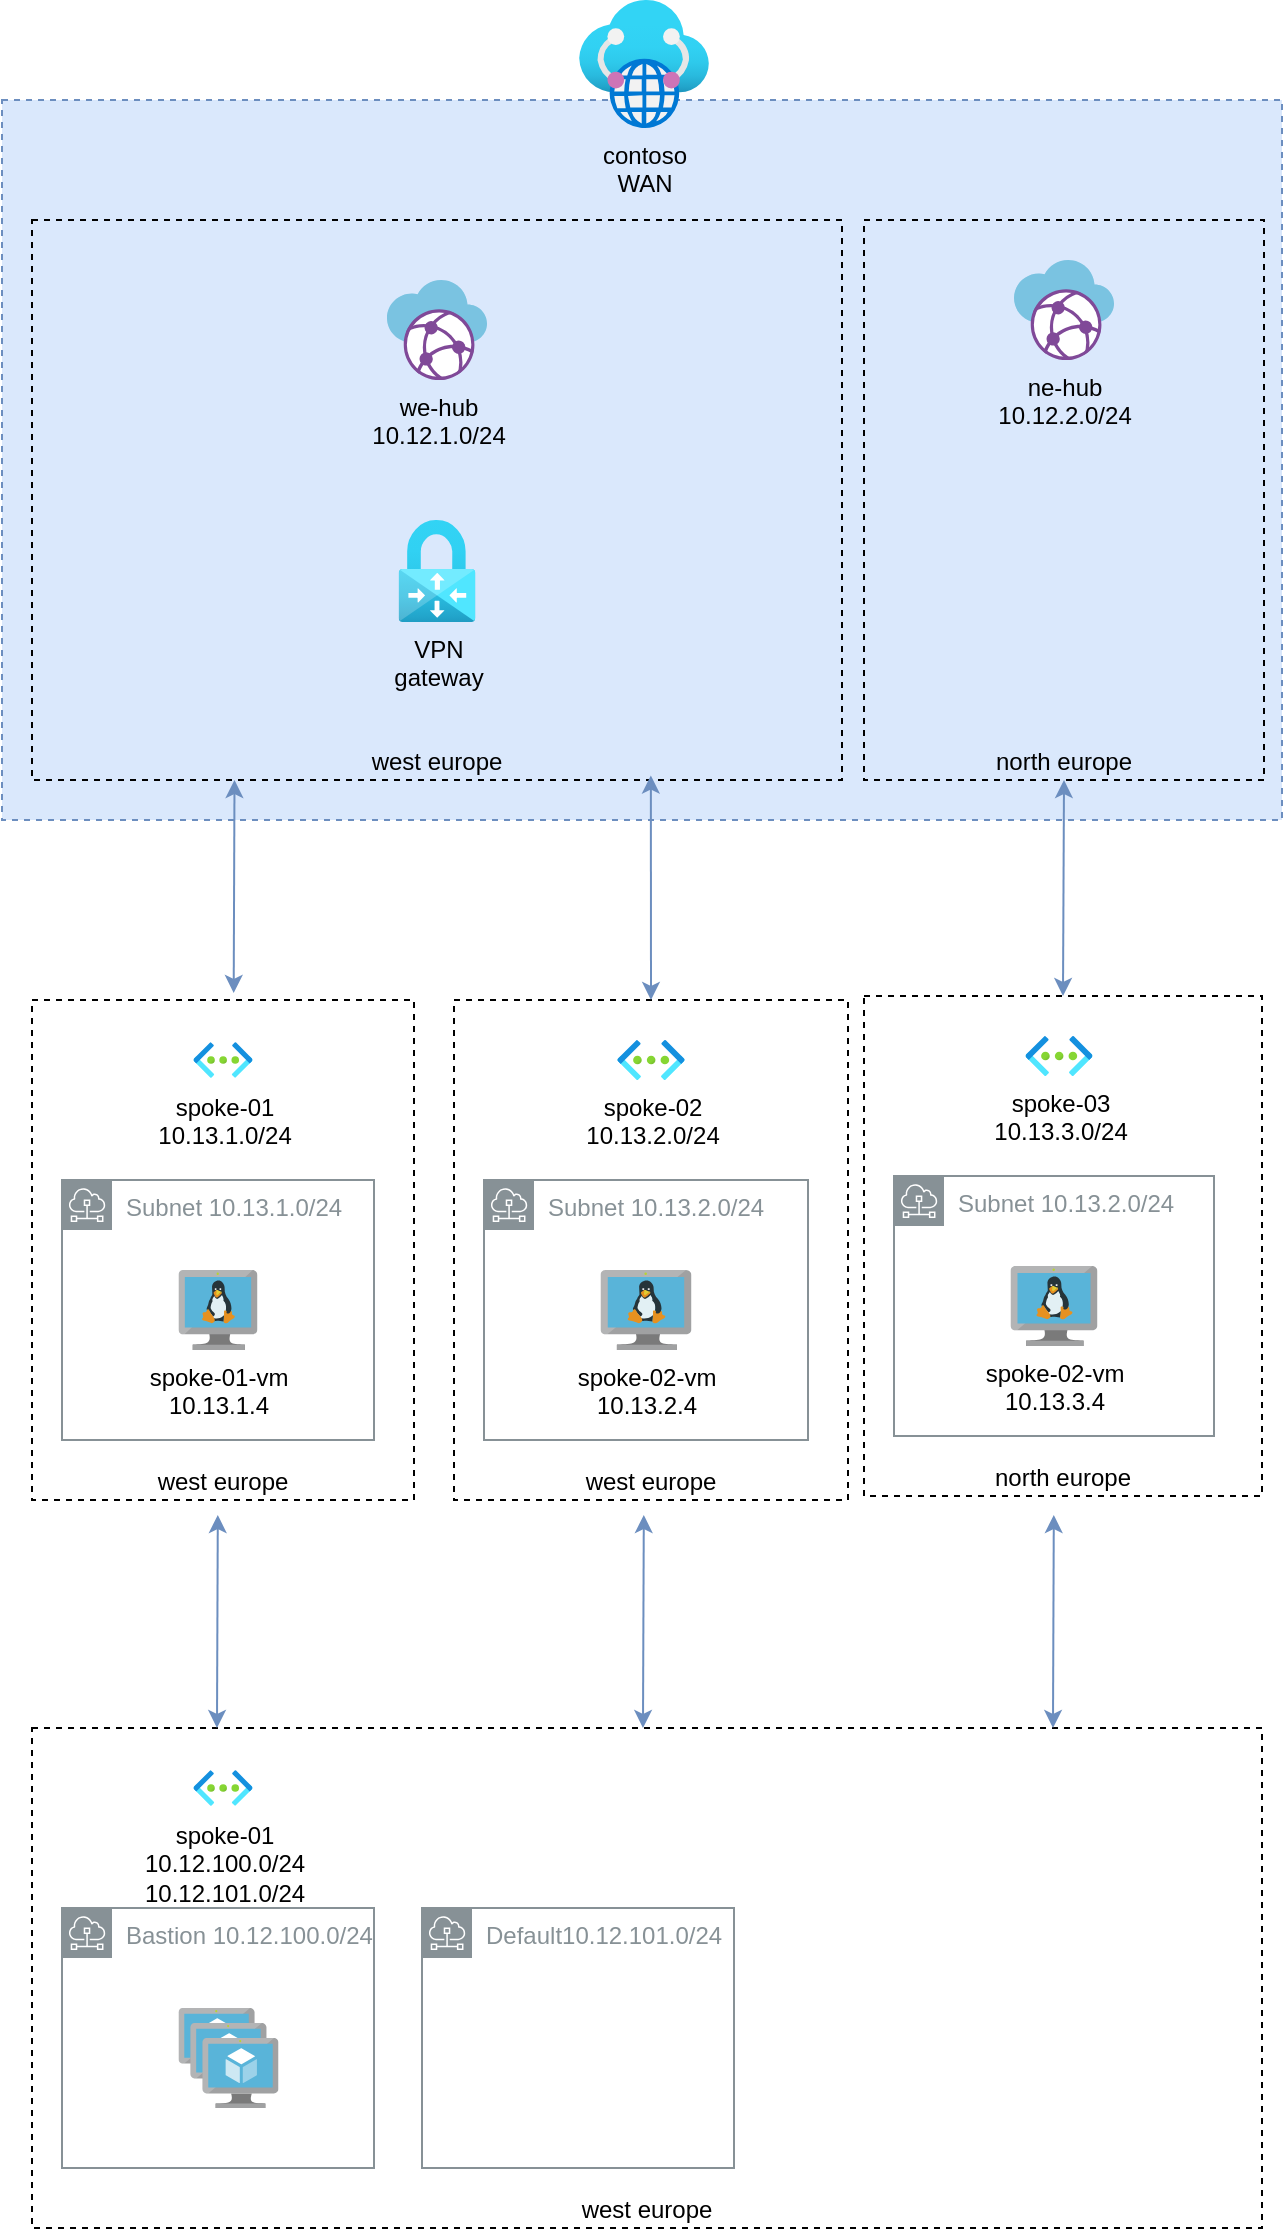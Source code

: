 <mxfile version="16.5.1" type="device"><diagram id="aPiT-PGSKgs39lGWBKkV" name="Page-1"><mxGraphModel dx="1144" dy="653" grid="1" gridSize="10" guides="1" tooltips="1" connect="1" arrows="1" fold="1" page="1" pageScale="1" pageWidth="827" pageHeight="1169" math="0" shadow="0"><root><mxCell id="0"/><mxCell id="1" parent="0"/><mxCell id="bsmPjeTT9gQ6tpzZUVyZ-22" value="" style="rounded=0;whiteSpace=wrap;html=1;dashed=1;fillColor=#dae8fc;strokeColor=#6c8ebf;labelBackgroundColor=none;" parent="1" vertex="1"><mxGeometry x="90" y="340" width="640" height="360" as="geometry"/></mxCell><mxCell id="bsmPjeTT9gQ6tpzZUVyZ-11" value="west europe" style="rounded=0;whiteSpace=wrap;html=1;dashed=1;fillColor=none;align=center;verticalAlign=bottom;labelBackgroundColor=none;" parent="1" vertex="1"><mxGeometry x="105" y="790" width="191" height="250" as="geometry"/></mxCell><mxCell id="bsmPjeTT9gQ6tpzZUVyZ-6" value="west europe" style="rounded=0;whiteSpace=wrap;html=1;dashed=1;fillColor=none;align=center;verticalAlign=bottom;labelBackgroundColor=none;" parent="1" vertex="1"><mxGeometry x="105" y="400" width="405" height="280" as="geometry"/></mxCell><mxCell id="bsmPjeTT9gQ6tpzZUVyZ-1" value="contoso&lt;br&gt;WAN" style="aspect=fixed;html=1;points=[];align=center;image;fontSize=12;image=img/lib/azure2/networking/Virtual_WANs.svg;labelBackgroundColor=none;" parent="1" vertex="1"><mxGeometry x="378.5" y="290" width="65" height="64" as="geometry"/></mxCell><mxCell id="bsmPjeTT9gQ6tpzZUVyZ-3" value="VPN &lt;br&gt;gateway" style="aspect=fixed;html=1;points=[];align=center;image;fontSize=12;image=img/lib/azure2/networking/Virtual_Network_Gateways.svg;labelBackgroundColor=none;" parent="1" vertex="1"><mxGeometry x="288.29" y="550" width="38.43" height="51" as="geometry"/></mxCell><mxCell id="bsmPjeTT9gQ6tpzZUVyZ-4" value="we-hub&lt;br&gt;10.12.1.0/24" style="sketch=0;aspect=fixed;html=1;points=[];align=center;image;fontSize=12;image=img/lib/mscae/Virtual_WANs.svg;labelBackgroundColor=none;" parent="1" vertex="1"><mxGeometry x="282.5" y="430" width="50" height="50" as="geometry"/></mxCell><mxCell id="bsmPjeTT9gQ6tpzZUVyZ-7" value="north europe" style="rounded=0;whiteSpace=wrap;html=1;dashed=1;fillColor=none;align=center;verticalAlign=bottom;labelBackgroundColor=none;" parent="1" vertex="1"><mxGeometry x="521" y="400" width="200" height="280" as="geometry"/></mxCell><mxCell id="bsmPjeTT9gQ6tpzZUVyZ-9" value="ne-hub&lt;br&gt;10.12.2.0/24" style="sketch=0;aspect=fixed;html=1;points=[];align=center;image;fontSize=12;image=img/lib/mscae/Virtual_WANs.svg;labelBackgroundColor=none;" parent="1" vertex="1"><mxGeometry x="596" y="420" width="50" height="50" as="geometry"/></mxCell><mxCell id="bsmPjeTT9gQ6tpzZUVyZ-10" value="spoke-01&lt;br&gt;10.13.1.0/24" style="aspect=fixed;html=1;points=[];align=center;image;fontSize=12;image=img/lib/azure2/networking/Virtual_Networks.svg;dashed=1;fillColor=none;labelBackgroundColor=none;" parent="1" vertex="1"><mxGeometry x="185.75" y="810" width="29.5" height="20" as="geometry"/></mxCell><mxCell id="bsmPjeTT9gQ6tpzZUVyZ-12" value="Subnet 10.13.1.0/24" style="sketch=0;outlineConnect=0;gradientColor=none;html=1;whiteSpace=wrap;fontSize=12;fontStyle=0;shape=mxgraph.aws4.group;grIcon=mxgraph.aws4.group_subnet;strokeColor=#879196;fillColor=none;verticalAlign=top;align=left;spacingLeft=30;fontColor=#879196;dashed=0;labelBackgroundColor=none;" parent="1" vertex="1"><mxGeometry x="120" y="880" width="156" height="130" as="geometry"/></mxCell><mxCell id="bsmPjeTT9gQ6tpzZUVyZ-13" value="spoke-01-vm&lt;br&gt;10.13.1.4" style="sketch=0;aspect=fixed;html=1;points=[];align=center;image;fontSize=12;image=img/lib/mscae/VM_Linux.svg;dashed=1;fillColor=none;labelBackgroundColor=none;" parent="1" vertex="1"><mxGeometry x="178.26" y="925" width="39.48" height="40" as="geometry"/></mxCell><mxCell id="bsmPjeTT9gQ6tpzZUVyZ-14" value="west europe" style="rounded=0;whiteSpace=wrap;html=1;dashed=1;fillColor=none;align=center;verticalAlign=bottom;labelBackgroundColor=none;" parent="1" vertex="1"><mxGeometry x="316" y="790" width="197" height="250" as="geometry"/></mxCell><mxCell id="bsmPjeTT9gQ6tpzZUVyZ-15" value="spoke-02&lt;br&gt;10.13.2.0/24" style="aspect=fixed;html=1;points=[];align=center;image;fontSize=12;image=img/lib/azure2/networking/Virtual_Networks.svg;dashed=1;fillColor=none;labelBackgroundColor=none;" parent="1" vertex="1"><mxGeometry x="396.75" y="810" width="35.5" height="20" as="geometry"/></mxCell><mxCell id="bsmPjeTT9gQ6tpzZUVyZ-16" value="Subnet 10.13.2.0/24" style="sketch=0;outlineConnect=0;gradientColor=none;html=1;whiteSpace=wrap;fontSize=12;fontStyle=0;shape=mxgraph.aws4.group;grIcon=mxgraph.aws4.group_subnet;strokeColor=#879196;fillColor=none;verticalAlign=top;align=left;spacingLeft=30;fontColor=#879196;dashed=0;labelBackgroundColor=none;" parent="1" vertex="1"><mxGeometry x="331" y="880" width="162" height="130" as="geometry"/></mxCell><mxCell id="bsmPjeTT9gQ6tpzZUVyZ-17" value="spoke-02-vm&lt;br&gt;10.13.2.4" style="sketch=0;aspect=fixed;html=1;points=[];align=center;image;fontSize=12;image=img/lib/mscae/VM_Linux.svg;dashed=1;fillColor=none;labelBackgroundColor=none;" parent="1" vertex="1"><mxGeometry x="389.26" y="925" width="45.48" height="40" as="geometry"/></mxCell><mxCell id="bsmPjeTT9gQ6tpzZUVyZ-18" value="north europe" style="rounded=0;whiteSpace=wrap;html=1;dashed=1;fillColor=none;align=center;verticalAlign=bottom;labelBackgroundColor=none;" parent="1" vertex="1"><mxGeometry x="521" y="788" width="199" height="250" as="geometry"/></mxCell><mxCell id="bsmPjeTT9gQ6tpzZUVyZ-19" value="spoke-03&lt;br&gt;10.13.3.0/24" style="aspect=fixed;html=1;points=[];align=center;image;fontSize=12;image=img/lib/azure2/networking/Virtual_Networks.svg;dashed=1;fillColor=none;labelBackgroundColor=none;" parent="1" vertex="1"><mxGeometry x="601.75" y="808" width="33.5" height="20" as="geometry"/></mxCell><mxCell id="bsmPjeTT9gQ6tpzZUVyZ-20" value="Subnet 10.13.2.0/24" style="sketch=0;outlineConnect=0;gradientColor=none;html=1;whiteSpace=wrap;fontSize=12;fontStyle=0;shape=mxgraph.aws4.group;grIcon=mxgraph.aws4.group_subnet;strokeColor=#879196;fillColor=none;verticalAlign=top;align=left;spacingLeft=30;fontColor=#879196;dashed=0;labelBackgroundColor=none;" parent="1" vertex="1"><mxGeometry x="536" y="878" width="160" height="130" as="geometry"/></mxCell><mxCell id="bsmPjeTT9gQ6tpzZUVyZ-21" value="spoke-02-vm&lt;br&gt;10.13.3.4" style="sketch=0;aspect=fixed;html=1;points=[];align=center;image;fontSize=12;image=img/lib/mscae/VM_Linux.svg;dashed=1;fillColor=none;labelBackgroundColor=none;" parent="1" vertex="1"><mxGeometry x="594.26" y="923" width="43.48" height="40" as="geometry"/></mxCell><mxCell id="bsmPjeTT9gQ6tpzZUVyZ-24" value="" style="endArrow=classic;startArrow=classic;html=1;rounded=0;exitX=0.528;exitY=-0.014;exitDx=0;exitDy=0;exitPerimeter=0;entryX=0.25;entryY=1;entryDx=0;entryDy=0;fillColor=#dae8fc;strokeColor=#6c8ebf;" parent="1" source="bsmPjeTT9gQ6tpzZUVyZ-11" target="bsmPjeTT9gQ6tpzZUVyZ-6" edge="1"><mxGeometry width="50" height="50" relative="1" as="geometry"><mxPoint x="400" y="720" as="sourcePoint"/><mxPoint x="450" y="670" as="targetPoint"/></mxGeometry></mxCell><mxCell id="bsmPjeTT9gQ6tpzZUVyZ-25" value="" style="endArrow=classic;startArrow=classic;html=1;rounded=0;exitX=0.5;exitY=0;exitDx=0;exitDy=0;entryX=0.764;entryY=0.992;entryDx=0;entryDy=0;entryPerimeter=0;fillColor=#dae8fc;strokeColor=#6c8ebf;" parent="1" source="bsmPjeTT9gQ6tpzZUVyZ-14" target="bsmPjeTT9gQ6tpzZUVyZ-6" edge="1"><mxGeometry width="50" height="50" relative="1" as="geometry"><mxPoint x="218.35" y="793.25" as="sourcePoint"/><mxPoint x="216.25" y="690" as="targetPoint"/></mxGeometry></mxCell><mxCell id="bsmPjeTT9gQ6tpzZUVyZ-26" value="" style="endArrow=classic;startArrow=classic;html=1;rounded=0;exitX=0.5;exitY=0;exitDx=0;exitDy=0;entryX=0.5;entryY=1;entryDx=0;entryDy=0;fillColor=#dae8fc;strokeColor=#6c8ebf;" parent="1" source="bsmPjeTT9gQ6tpzZUVyZ-18" target="bsmPjeTT9gQ6tpzZUVyZ-7" edge="1"><mxGeometry width="50" height="50" relative="1" as="geometry"><mxPoint x="424.5" y="800" as="sourcePoint"/><mxPoint x="424.42" y="687.76" as="targetPoint"/></mxGeometry></mxCell><mxCell id="R3BaY_sP8YUgwFMGayth-1" value="west europe" style="rounded=0;whiteSpace=wrap;html=1;dashed=1;fillColor=none;align=center;verticalAlign=bottom;labelBackgroundColor=none;" vertex="1" parent="1"><mxGeometry x="105" y="1154" width="615" height="250" as="geometry"/></mxCell><mxCell id="R3BaY_sP8YUgwFMGayth-2" value="spoke-01&lt;br&gt;10.12.100.0/24&lt;br&gt;10.12.101.0/24" style="aspect=fixed;html=1;points=[];align=center;image;fontSize=12;image=img/lib/azure2/networking/Virtual_Networks.svg;dashed=1;fillColor=none;labelBackgroundColor=none;" vertex="1" parent="1"><mxGeometry x="185.75" y="1174" width="29.5" height="20" as="geometry"/></mxCell><mxCell id="R3BaY_sP8YUgwFMGayth-3" value="Bastion 10.12.100.0/24" style="sketch=0;outlineConnect=0;gradientColor=none;html=1;whiteSpace=wrap;fontSize=12;fontStyle=0;shape=mxgraph.aws4.group;grIcon=mxgraph.aws4.group_subnet;strokeColor=#879196;fillColor=none;verticalAlign=top;align=left;spacingLeft=30;fontColor=#879196;dashed=0;labelBackgroundColor=none;" vertex="1" parent="1"><mxGeometry x="120" y="1244" width="156" height="130" as="geometry"/></mxCell><mxCell id="R3BaY_sP8YUgwFMGayth-5" value="Default10.12.101.0/24" style="sketch=0;outlineConnect=0;gradientColor=none;html=1;whiteSpace=wrap;fontSize=12;fontStyle=0;shape=mxgraph.aws4.group;grIcon=mxgraph.aws4.group_subnet;strokeColor=#879196;fillColor=none;verticalAlign=top;align=left;spacingLeft=30;fontColor=#879196;dashed=0;labelBackgroundColor=none;" vertex="1" parent="1"><mxGeometry x="300" y="1244" width="156" height="130" as="geometry"/></mxCell><mxCell id="R3BaY_sP8YUgwFMGayth-6" value="" style="sketch=0;aspect=fixed;html=1;points=[];align=center;image;fontSize=12;image=img/lib/mscae/VM_Scale_Set.svg;" vertex="1" parent="1"><mxGeometry x="178.26" y="1294" width="50" height="50" as="geometry"/></mxCell><mxCell id="R3BaY_sP8YUgwFMGayth-7" value="" style="endArrow=classic;startArrow=classic;html=1;rounded=0;exitX=0.528;exitY=-0.014;exitDx=0;exitDy=0;exitPerimeter=0;entryX=0.25;entryY=1;entryDx=0;entryDy=0;fillColor=#dae8fc;strokeColor=#6c8ebf;" edge="1" parent="1"><mxGeometry width="50" height="50" relative="1" as="geometry"><mxPoint x="197.498" y="1154" as="sourcePoint"/><mxPoint x="197.9" y="1047.5" as="targetPoint"/></mxGeometry></mxCell><mxCell id="R3BaY_sP8YUgwFMGayth-8" value="" style="endArrow=classic;startArrow=classic;html=1;rounded=0;exitX=0.528;exitY=-0.014;exitDx=0;exitDy=0;exitPerimeter=0;entryX=0.25;entryY=1;entryDx=0;entryDy=0;fillColor=#dae8fc;strokeColor=#6c8ebf;" edge="1" parent="1"><mxGeometry width="50" height="50" relative="1" as="geometry"><mxPoint x="410.498" y="1154" as="sourcePoint"/><mxPoint x="410.9" y="1047.5" as="targetPoint"/></mxGeometry></mxCell><mxCell id="R3BaY_sP8YUgwFMGayth-9" value="" style="endArrow=classic;startArrow=classic;html=1;rounded=0;exitX=0.528;exitY=-0.014;exitDx=0;exitDy=0;exitPerimeter=0;entryX=0.25;entryY=1;entryDx=0;entryDy=0;fillColor=#dae8fc;strokeColor=#6c8ebf;" edge="1" parent="1"><mxGeometry width="50" height="50" relative="1" as="geometry"><mxPoint x="615.498" y="1154" as="sourcePoint"/><mxPoint x="615.9" y="1047.5" as="targetPoint"/></mxGeometry></mxCell></root></mxGraphModel></diagram></mxfile>